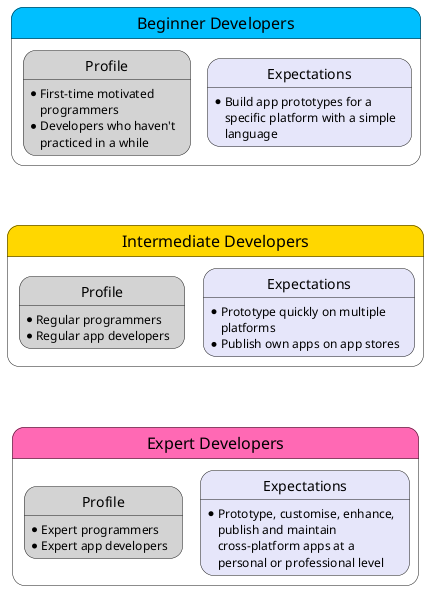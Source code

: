 /' Target audience overview for PyQt-CroM '/

@startuml

/' Config '/

hide empty description
skinparam wrapWidth 200
skinparam maxMessageSize 150

!$beginners_profile_txt = "* First-time motivated programmers \n\
* Developers who haven't practiced in a while"
!$beginners_expectations_txt = "* Build app prototypes for a specific platform with a simple language"

!$intermediate_profile_txt = "* Regular programmers \n\
* Regular app developers"
!$intermediate_expectations_txt = " * Prototype quickly on multiple platforms \n\
* Publish own apps on app stores"

!$experts_profile_txt = "* Expert programmers \n\
* Expert app developers"
!$experts_expectations_txt = "* Prototype, customise, enhance, publish and maintain cross-platform apps at a personal or professional level"

!$sub_title_color_1 = "lightgray"
!$sub_title_color_2 = "lavender"

/' States '/

state "<size:16>Beginner Developers" as beginners #DeepSkyBlue {
	state "Profile" as beginners_profile #$sub_title_color_1 : $beginners_profile_txt
	state "Expectations" as beginners_expectations #$sub_title_color_2 : $beginners_expectations_txt
}
state "<size:16>Intermediate Developers" as intermediate #Gold {
	state "Profile" as intermediate_profile #$sub_title_color_1 : $intermediate_profile_txt
	state "Expectations" as intermediate_expectations #$sub_title_color_2 : $intermediate_expectations_txt
}
state "<size:16>Expert Developers" as experts #HotPink {
	state "Profile" as experts_profile #$sub_title_color_1 : $experts_profile_txt
	state "Expectations" as experts_expectations #$sub_title_color_2 : $experts_expectations_txt
}

/' Links '/

beginners -down[hidden]-> intermediate
intermediate -down[hidden]-> experts

@enduml
